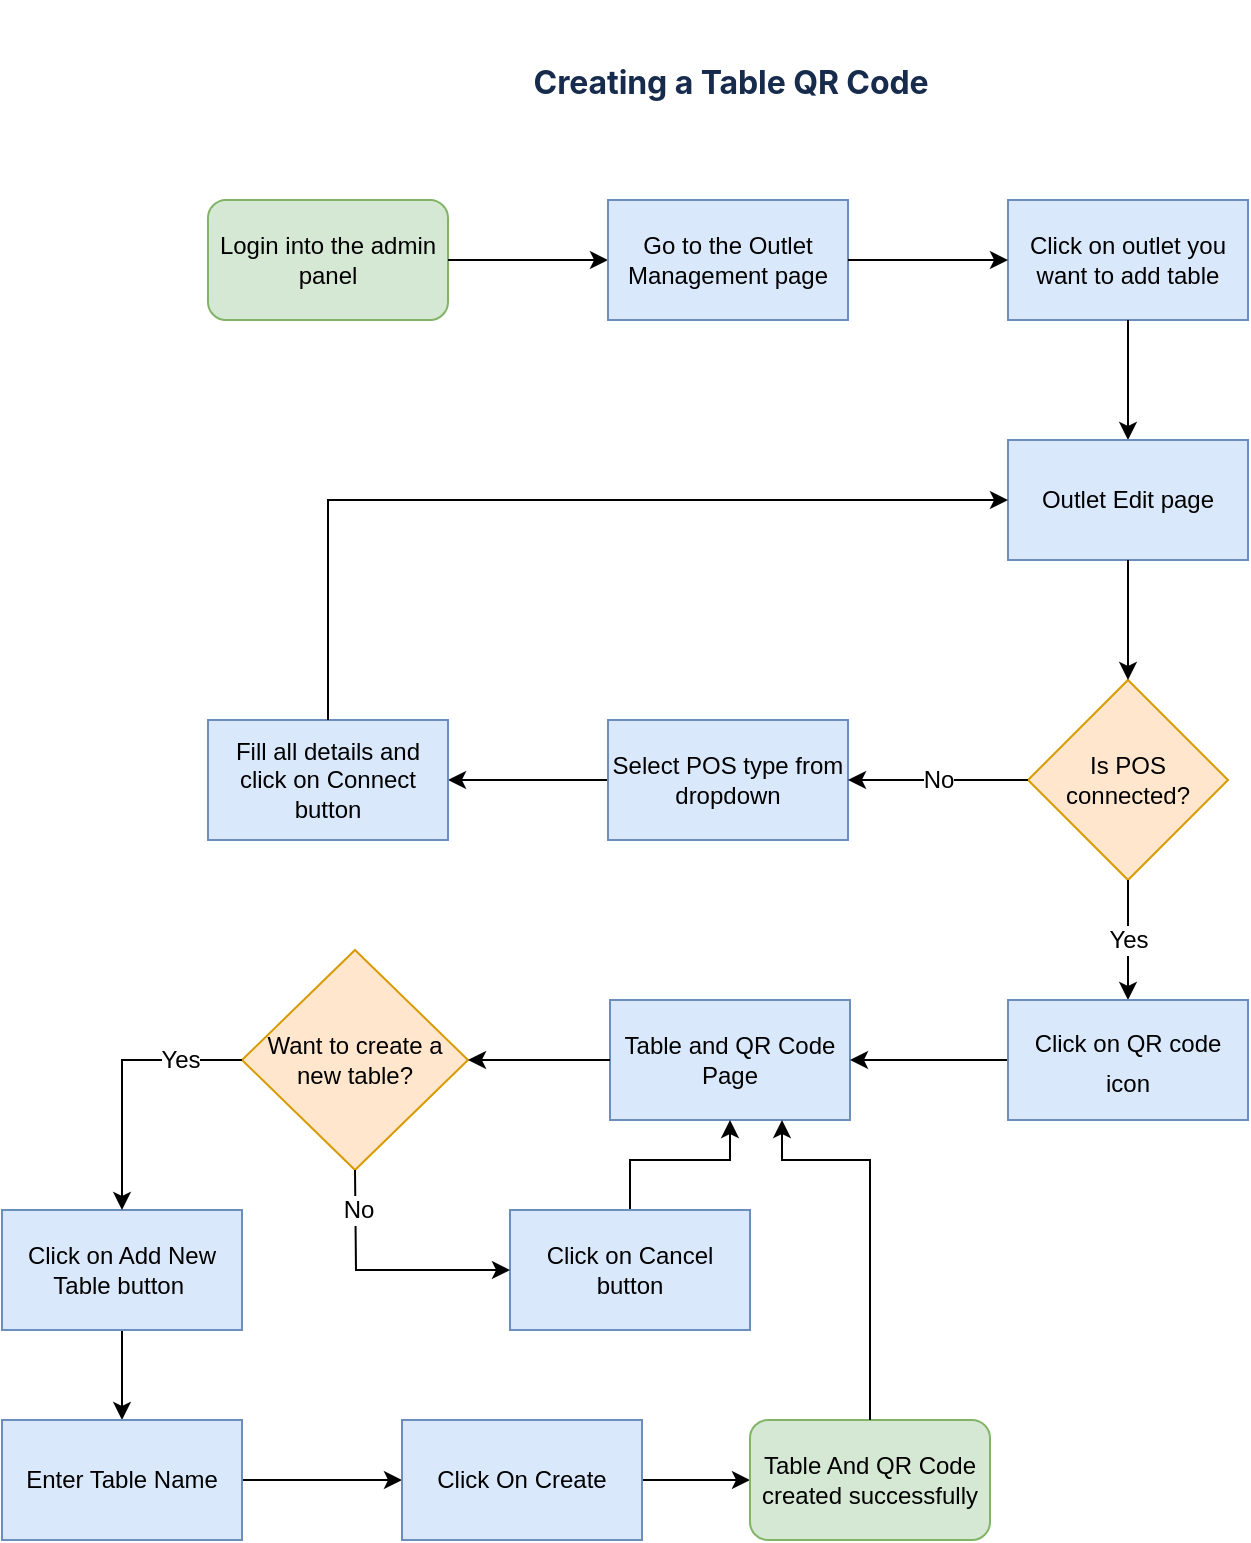 <mxfile version="20.8.3" type="github" pages="2">
  <diagram id="rOIHmVFInO7fY2tX-GWs" name="Page-1">
    <mxGraphModel dx="1194" dy="1861" grid="1" gridSize="10" guides="1" tooltips="1" connect="1" arrows="1" fold="1" page="1" pageScale="1" pageWidth="827" pageHeight="1169" math="0" shadow="0">
      <root>
        <mxCell id="0" />
        <mxCell id="1" parent="0" />
        <mxCell id="w_gV-JhpHCXiJDaaRXHK-1" style="edgeStyle=orthogonalEdgeStyle;rounded=0;orthogonalLoop=1;jettySize=auto;html=1;exitX=0.5;exitY=1;exitDx=0;exitDy=0;" parent="1" edge="1">
          <mxGeometry relative="1" as="geometry">
            <mxPoint x="458" y="150" as="sourcePoint" />
            <mxPoint x="458" y="150" as="targetPoint" />
          </mxGeometry>
        </mxCell>
        <mxCell id="w_gV-JhpHCXiJDaaRXHK-2" value="&lt;font style=&quot;font-size: 12px;&quot;&gt;Login into the admin panel&lt;/font&gt;" style="rounded=1;whiteSpace=wrap;html=1;fontSize=10;fillColor=#d5e8d4;strokeColor=#82b366;" parent="1" vertex="1">
          <mxGeometry x="153" y="80" width="120" height="60" as="geometry" />
        </mxCell>
        <mxCell id="w_gV-JhpHCXiJDaaRXHK-3" value="" style="endArrow=classic;html=1;rounded=0;fontSize=10;exitX=1;exitY=0.5;exitDx=0;exitDy=0;" parent="1" source="w_gV-JhpHCXiJDaaRXHK-2" edge="1">
          <mxGeometry width="50" height="50" relative="1" as="geometry">
            <mxPoint x="463" y="110" as="sourcePoint" />
            <mxPoint x="353" y="110" as="targetPoint" />
          </mxGeometry>
        </mxCell>
        <mxCell id="w_gV-JhpHCXiJDaaRXHK-4" value="&lt;font style=&quot;font-size: 12px;&quot;&gt;Go to the Outlet Management page&lt;/font&gt;" style="rounded=0;whiteSpace=wrap;html=1;fontSize=10;fillColor=#dae8fc;strokeColor=#6c8ebf;" parent="1" vertex="1">
          <mxGeometry x="353" y="80" width="120" height="60" as="geometry" />
        </mxCell>
        <mxCell id="w_gV-JhpHCXiJDaaRXHK-5" value="&lt;font style=&quot;font-size: 12px;&quot;&gt;Click on outlet you want to add table&lt;/font&gt;" style="rounded=0;whiteSpace=wrap;html=1;fontSize=10;fillColor=#dae8fc;strokeColor=#6c8ebf;" parent="1" vertex="1">
          <mxGeometry x="553" y="80" width="120" height="60" as="geometry" />
        </mxCell>
        <mxCell id="w_gV-JhpHCXiJDaaRXHK-6" value="Is POS connected?" style="rhombus;whiteSpace=wrap;html=1;fontSize=12;fillColor=#ffe6cc;strokeColor=#d79b00;" parent="1" vertex="1">
          <mxGeometry x="563" y="320" width="100" height="100" as="geometry" />
        </mxCell>
        <mxCell id="w_gV-JhpHCXiJDaaRXHK-7" value="" style="endArrow=classic;html=1;rounded=0;fontSize=12;entryX=0;entryY=0.5;entryDx=0;entryDy=0;exitX=1;exitY=0.5;exitDx=0;exitDy=0;" parent="1" source="w_gV-JhpHCXiJDaaRXHK-4" target="w_gV-JhpHCXiJDaaRXHK-5" edge="1">
          <mxGeometry width="50" height="50" relative="1" as="geometry">
            <mxPoint x="463" y="170" as="sourcePoint" />
            <mxPoint x="513" y="120" as="targetPoint" />
          </mxGeometry>
        </mxCell>
        <mxCell id="w_gV-JhpHCXiJDaaRXHK-8" value="" style="endArrow=classic;html=1;rounded=0;fontSize=12;entryX=0.5;entryY=0;entryDx=0;entryDy=0;exitX=0.5;exitY=1;exitDx=0;exitDy=0;" parent="1" source="w_gV-JhpHCXiJDaaRXHK-5" target="w_gV-JhpHCXiJDaaRXHK-12" edge="1">
          <mxGeometry width="50" height="50" relative="1" as="geometry">
            <mxPoint x="463" y="160" as="sourcePoint" />
            <mxPoint x="513" y="110" as="targetPoint" />
          </mxGeometry>
        </mxCell>
        <mxCell id="w_gV-JhpHCXiJDaaRXHK-9" value="" style="edgeStyle=orthogonalEdgeStyle;rounded=0;orthogonalLoop=1;jettySize=auto;html=1;fontSize=10;" parent="1" source="w_gV-JhpHCXiJDaaRXHK-10" target="w_gV-JhpHCXiJDaaRXHK-11" edge="1">
          <mxGeometry relative="1" as="geometry" />
        </mxCell>
        <mxCell id="w_gV-JhpHCXiJDaaRXHK-10" value="Select POS type from dropdown" style="whiteSpace=wrap;html=1;fillColor=#dae8fc;strokeColor=#6c8ebf;" parent="1" vertex="1">
          <mxGeometry x="353" y="340" width="120" height="60" as="geometry" />
        </mxCell>
        <mxCell id="w_gV-JhpHCXiJDaaRXHK-11" value="Fill all details and click on Connect button" style="whiteSpace=wrap;html=1;fillColor=#dae8fc;strokeColor=#6c8ebf;" parent="1" vertex="1">
          <mxGeometry x="153" y="340" width="120" height="60" as="geometry" />
        </mxCell>
        <mxCell id="w_gV-JhpHCXiJDaaRXHK-12" value="Outlet Edit page" style="rounded=0;whiteSpace=wrap;html=1;fontSize=12;fillColor=#dae8fc;strokeColor=#6c8ebf;" parent="1" vertex="1">
          <mxGeometry x="553" y="200" width="120" height="60" as="geometry" />
        </mxCell>
        <mxCell id="w_gV-JhpHCXiJDaaRXHK-13" value="" style="endArrow=classic;html=1;rounded=0;fontSize=12;exitX=0.5;exitY=1;exitDx=0;exitDy=0;entryX=0.5;entryY=0;entryDx=0;entryDy=0;" parent="1" source="w_gV-JhpHCXiJDaaRXHK-12" target="w_gV-JhpHCXiJDaaRXHK-6" edge="1">
          <mxGeometry width="50" height="50" relative="1" as="geometry">
            <mxPoint x="390" y="360" as="sourcePoint" />
            <mxPoint x="440" y="310" as="targetPoint" />
          </mxGeometry>
        </mxCell>
        <mxCell id="w_gV-JhpHCXiJDaaRXHK-14" value="No" style="endArrow=classic;html=1;rounded=0;fontSize=12;exitX=0;exitY=0.5;exitDx=0;exitDy=0;entryX=1;entryY=0.5;entryDx=0;entryDy=0;" parent="1" source="w_gV-JhpHCXiJDaaRXHK-6" target="w_gV-JhpHCXiJDaaRXHK-10" edge="1">
          <mxGeometry width="50" height="50" relative="1" as="geometry">
            <mxPoint x="390" y="360" as="sourcePoint" />
            <mxPoint x="440" y="310" as="targetPoint" />
          </mxGeometry>
        </mxCell>
        <mxCell id="w_gV-JhpHCXiJDaaRXHK-15" value="Yes" style="endArrow=classic;html=1;rounded=0;fontSize=12;exitX=0.5;exitY=1;exitDx=0;exitDy=0;entryX=0.5;entryY=0;entryDx=0;entryDy=0;" parent="1" source="w_gV-JhpHCXiJDaaRXHK-6" target="w_gV-JhpHCXiJDaaRXHK-30" edge="1">
          <mxGeometry width="50" height="50" relative="1" as="geometry">
            <mxPoint x="390" y="360" as="sourcePoint" />
            <mxPoint x="613" y="490" as="targetPoint" />
          </mxGeometry>
        </mxCell>
        <mxCell id="w_gV-JhpHCXiJDaaRXHK-21" value="Table and QR Code Page" style="whiteSpace=wrap;html=1;fillColor=#dae8fc;strokeColor=#6c8ebf;" parent="1" vertex="1">
          <mxGeometry x="354" y="480" width="120" height="60" as="geometry" />
        </mxCell>
        <mxCell id="w_gV-JhpHCXiJDaaRXHK-26" value="" style="endArrow=classic;html=1;rounded=0;fontSize=12;exitX=0.5;exitY=0;exitDx=0;exitDy=0;entryX=0;entryY=0.5;entryDx=0;entryDy=0;" parent="1" source="w_gV-JhpHCXiJDaaRXHK-11" target="w_gV-JhpHCXiJDaaRXHK-12" edge="1">
          <mxGeometry width="50" height="50" relative="1" as="geometry">
            <mxPoint x="350" y="240" as="sourcePoint" />
            <mxPoint x="400" y="190" as="targetPoint" />
            <Array as="points">
              <mxPoint x="213" y="230" />
            </Array>
          </mxGeometry>
        </mxCell>
        <mxCell id="w_gV-JhpHCXiJDaaRXHK-27" value="&lt;h4 style=&quot;margin: 1.357em 0px 0px; padding: 0px; font-size: 16px; line-height: 1.428; color: rgb(23, 43, 77); letter-spacing: -0.003em; scroll-margin-top: 56px; font-family: -apple-system, &amp;quot;system-ui&amp;quot;, &amp;quot;Segoe UI&amp;quot;, Roboto, Oxygen, Ubuntu, &amp;quot;Fira Sans&amp;quot;, &amp;quot;Droid Sans&amp;quot;, &amp;quot;Helvetica Neue&amp;quot;, sans-serif; text-align: start; background-color: rgb(255, 255, 255);&quot; data-renderer-start-pos=&quot;4204&quot; id=&quot;Creating-a-Table-QR-Code&quot;&gt;Creating a Table QR Code&lt;/h4&gt;" style="text;html=1;align=center;verticalAlign=middle;resizable=0;points=[];autosize=1;strokeColor=none;fillColor=none;" parent="1" vertex="1">
          <mxGeometry x="304" y="-20" width="220" height="60" as="geometry" />
        </mxCell>
        <mxCell id="w_gV-JhpHCXiJDaaRXHK-32" value="" style="edgeStyle=orthogonalEdgeStyle;rounded=0;orthogonalLoop=1;jettySize=auto;html=1;fontSize=12;" parent="1" source="w_gV-JhpHCXiJDaaRXHK-30" target="w_gV-JhpHCXiJDaaRXHK-21" edge="1">
          <mxGeometry relative="1" as="geometry" />
        </mxCell>
        <mxCell id="w_gV-JhpHCXiJDaaRXHK-30" value="&lt;div style=&quot;&quot;&gt;&lt;font style=&quot;font-size: 12px;&quot;&gt;Click on QR code icon&lt;/font&gt;&lt;/div&gt;" style="rounded=0;whiteSpace=wrap;html=1;fontSize=16;fillColor=#dae8fc;strokeColor=#6c8ebf;align=center;" parent="1" vertex="1">
          <mxGeometry x="553" y="480" width="120" height="60" as="geometry" />
        </mxCell>
        <mxCell id="w_gV-JhpHCXiJDaaRXHK-35" value="Want to create a new table?" style="rhombus;whiteSpace=wrap;html=1;fillColor=#ffe6cc;strokeColor=#d79b00;" parent="1" vertex="1">
          <mxGeometry x="170" y="455" width="113" height="110" as="geometry" />
        </mxCell>
        <mxCell id="w_gV-JhpHCXiJDaaRXHK-43" style="edgeStyle=orthogonalEdgeStyle;rounded=0;orthogonalLoop=1;jettySize=auto;html=1;entryX=0.5;entryY=1;entryDx=0;entryDy=0;fontSize=12;" parent="1" source="w_gV-JhpHCXiJDaaRXHK-39" target="w_gV-JhpHCXiJDaaRXHK-21" edge="1">
          <mxGeometry relative="1" as="geometry">
            <Array as="points">
              <mxPoint x="364" y="560" />
              <mxPoint x="414" y="560" />
            </Array>
          </mxGeometry>
        </mxCell>
        <mxCell id="w_gV-JhpHCXiJDaaRXHK-39" value="Click on Cancel button" style="rounded=0;whiteSpace=wrap;html=1;fontSize=12;fillColor=#dae8fc;strokeColor=#6c8ebf;" parent="1" vertex="1">
          <mxGeometry x="304" y="585" width="120" height="60" as="geometry" />
        </mxCell>
        <mxCell id="w_gV-JhpHCXiJDaaRXHK-40" value="" style="endArrow=classic;html=1;rounded=0;fontSize=12;exitX=0.5;exitY=1;exitDx=0;exitDy=0;entryX=0;entryY=0.5;entryDx=0;entryDy=0;" parent="1" source="w_gV-JhpHCXiJDaaRXHK-35" target="w_gV-JhpHCXiJDaaRXHK-39" edge="1">
          <mxGeometry width="50" height="50" relative="1" as="geometry">
            <mxPoint x="360" y="730" as="sourcePoint" />
            <mxPoint x="410" y="680" as="targetPoint" />
            <Array as="points">
              <mxPoint x="227" y="615" />
            </Array>
          </mxGeometry>
        </mxCell>
        <mxCell id="w_gV-JhpHCXiJDaaRXHK-41" value="No" style="edgeLabel;html=1;align=center;verticalAlign=middle;resizable=0;points=[];fontSize=12;" parent="w_gV-JhpHCXiJDaaRXHK-40" vertex="1" connectable="0">
          <mxGeometry x="-0.692" y="1" relative="1" as="geometry">
            <mxPoint as="offset" />
          </mxGeometry>
        </mxCell>
        <mxCell id="w_gV-JhpHCXiJDaaRXHK-45" value="" style="endArrow=classic;html=1;rounded=0;fontSize=12;entryX=1;entryY=0.5;entryDx=0;entryDy=0;exitX=0;exitY=0.5;exitDx=0;exitDy=0;" parent="1" source="w_gV-JhpHCXiJDaaRXHK-21" target="w_gV-JhpHCXiJDaaRXHK-35" edge="1">
          <mxGeometry width="50" height="50" relative="1" as="geometry">
            <mxPoint x="340" y="720" as="sourcePoint" />
            <mxPoint x="390" y="670" as="targetPoint" />
          </mxGeometry>
        </mxCell>
        <mxCell id="w_gV-JhpHCXiJDaaRXHK-51" value="" style="edgeStyle=orthogonalEdgeStyle;rounded=0;orthogonalLoop=1;jettySize=auto;html=1;fontSize=12;" parent="1" source="w_gV-JhpHCXiJDaaRXHK-46" target="w_gV-JhpHCXiJDaaRXHK-50" edge="1">
          <mxGeometry relative="1" as="geometry" />
        </mxCell>
        <mxCell id="w_gV-JhpHCXiJDaaRXHK-46" value="Click on Add New Table button&amp;nbsp;" style="rounded=0;whiteSpace=wrap;html=1;fontSize=12;fillColor=#dae8fc;strokeColor=#6c8ebf;" parent="1" vertex="1">
          <mxGeometry x="50" y="585" width="120" height="60" as="geometry" />
        </mxCell>
        <mxCell id="w_gV-JhpHCXiJDaaRXHK-47" value="" style="endArrow=classic;html=1;rounded=0;fontSize=12;entryX=0.5;entryY=0;entryDx=0;entryDy=0;exitX=0;exitY=0.5;exitDx=0;exitDy=0;" parent="1" source="w_gV-JhpHCXiJDaaRXHK-35" target="w_gV-JhpHCXiJDaaRXHK-46" edge="1">
          <mxGeometry width="50" height="50" relative="1" as="geometry">
            <mxPoint x="250" y="570" as="sourcePoint" />
            <mxPoint x="300" y="520" as="targetPoint" />
            <Array as="points">
              <mxPoint x="110" y="510" />
            </Array>
          </mxGeometry>
        </mxCell>
        <mxCell id="w_gV-JhpHCXiJDaaRXHK-48" value="Yes" style="edgeLabel;html=1;align=center;verticalAlign=middle;resizable=0;points=[];fontSize=12;" parent="w_gV-JhpHCXiJDaaRXHK-47" vertex="1" connectable="0">
          <mxGeometry x="-0.543" relative="1" as="geometry">
            <mxPoint as="offset" />
          </mxGeometry>
        </mxCell>
        <mxCell id="w_gV-JhpHCXiJDaaRXHK-53" value="" style="edgeStyle=orthogonalEdgeStyle;rounded=0;orthogonalLoop=1;jettySize=auto;html=1;fontSize=12;" parent="1" source="w_gV-JhpHCXiJDaaRXHK-50" target="w_gV-JhpHCXiJDaaRXHK-52" edge="1">
          <mxGeometry relative="1" as="geometry" />
        </mxCell>
        <mxCell id="w_gV-JhpHCXiJDaaRXHK-50" value="Enter Table Name" style="whiteSpace=wrap;html=1;fillColor=#dae8fc;strokeColor=#6c8ebf;rounded=0;" parent="1" vertex="1">
          <mxGeometry x="50" y="690" width="120" height="60" as="geometry" />
        </mxCell>
        <mxCell id="w_gV-JhpHCXiJDaaRXHK-55" value="" style="edgeStyle=orthogonalEdgeStyle;rounded=0;orthogonalLoop=1;jettySize=auto;html=1;fontSize=12;" parent="1" source="w_gV-JhpHCXiJDaaRXHK-52" target="w_gV-JhpHCXiJDaaRXHK-54" edge="1">
          <mxGeometry relative="1" as="geometry" />
        </mxCell>
        <mxCell id="w_gV-JhpHCXiJDaaRXHK-52" value="Click On Create" style="whiteSpace=wrap;html=1;fillColor=#dae8fc;strokeColor=#6c8ebf;rounded=0;" parent="1" vertex="1">
          <mxGeometry x="250" y="690" width="120" height="60" as="geometry" />
        </mxCell>
        <mxCell id="w_gV-JhpHCXiJDaaRXHK-54" value="Table And QR Code created successfully" style="whiteSpace=wrap;html=1;fillColor=#d5e8d4;strokeColor=#82b366;rounded=1;shadow=0;glass=0;" parent="1" vertex="1">
          <mxGeometry x="424" y="690" width="120" height="60" as="geometry" />
        </mxCell>
        <mxCell id="w_gV-JhpHCXiJDaaRXHK-56" value="" style="endArrow=classic;html=1;rounded=0;fontSize=12;exitX=0.5;exitY=0;exitDx=0;exitDy=0;" parent="1" source="w_gV-JhpHCXiJDaaRXHK-54" edge="1">
          <mxGeometry width="50" height="50" relative="1" as="geometry">
            <mxPoint x="250" y="580" as="sourcePoint" />
            <mxPoint x="440" y="540" as="targetPoint" />
            <Array as="points">
              <mxPoint x="484" y="560" />
              <mxPoint x="440" y="560" />
            </Array>
          </mxGeometry>
        </mxCell>
      </root>
    </mxGraphModel>
  </diagram>
  <diagram id="Ww3r-FwL1dVULFGI7L9K" name="Page-2">
    <mxGraphModel dx="1194" dy="1861" grid="1" gridSize="10" guides="1" tooltips="1" connect="1" arrows="1" fold="1" page="1" pageScale="1" pageWidth="827" pageHeight="1169" math="0" shadow="0">
      <root>
        <mxCell id="0" />
        <mxCell id="1" parent="0" />
        <mxCell id="LDVuCswuJ0llu2qNrN7m-37" style="edgeStyle=orthogonalEdgeStyle;rounded=0;orthogonalLoop=1;jettySize=auto;html=1;exitX=0.5;exitY=1;exitDx=0;exitDy=0;" edge="1" parent="1">
          <mxGeometry relative="1" as="geometry">
            <mxPoint x="459" y="-1010" as="sourcePoint" />
            <mxPoint x="459" y="-1010" as="targetPoint" />
          </mxGeometry>
        </mxCell>
        <mxCell id="LDVuCswuJ0llu2qNrN7m-38" value="&lt;font style=&quot;font-size: 12px;&quot;&gt;Login into the admin panel&lt;/font&gt;" style="rounded=1;whiteSpace=wrap;html=1;fontSize=10;fillColor=#d5e8d4;strokeColor=#82b366;" vertex="1" parent="1">
          <mxGeometry x="154" y="-1080" width="120" height="60" as="geometry" />
        </mxCell>
        <mxCell id="LDVuCswuJ0llu2qNrN7m-39" value="" style="endArrow=classic;html=1;rounded=0;fontSize=10;exitX=1;exitY=0.5;exitDx=0;exitDy=0;" edge="1" parent="1" source="LDVuCswuJ0llu2qNrN7m-38">
          <mxGeometry width="50" height="50" relative="1" as="geometry">
            <mxPoint x="464" y="-1050" as="sourcePoint" />
            <mxPoint x="354" y="-1050" as="targetPoint" />
          </mxGeometry>
        </mxCell>
        <mxCell id="LDVuCswuJ0llu2qNrN7m-40" value="&lt;font style=&quot;font-size: 12px;&quot;&gt;Go to the Outlet Management page&lt;/font&gt;" style="rounded=0;whiteSpace=wrap;html=1;fontSize=10;fillColor=#dae8fc;strokeColor=#6c8ebf;" vertex="1" parent="1">
          <mxGeometry x="354" y="-1080" width="120" height="60" as="geometry" />
        </mxCell>
        <mxCell id="LDVuCswuJ0llu2qNrN7m-41" value="&lt;font style=&quot;font-size: 12px;&quot;&gt;Click on outlet you want to add table&lt;/font&gt;" style="rounded=0;whiteSpace=wrap;html=1;fontSize=10;fillColor=#dae8fc;strokeColor=#6c8ebf;" vertex="1" parent="1">
          <mxGeometry x="554" y="-1080" width="120" height="60" as="geometry" />
        </mxCell>
        <mxCell id="LDVuCswuJ0llu2qNrN7m-43" value="" style="endArrow=classic;html=1;rounded=0;fontSize=12;entryX=0;entryY=0.5;entryDx=0;entryDy=0;exitX=1;exitY=0.5;exitDx=0;exitDy=0;" edge="1" parent="1" source="LDVuCswuJ0llu2qNrN7m-40" target="LDVuCswuJ0llu2qNrN7m-41">
          <mxGeometry width="50" height="50" relative="1" as="geometry">
            <mxPoint x="464" y="-990" as="sourcePoint" />
            <mxPoint x="514" y="-1040" as="targetPoint" />
          </mxGeometry>
        </mxCell>
        <mxCell id="LDVuCswuJ0llu2qNrN7m-44" value="" style="endArrow=classic;html=1;rounded=0;fontSize=12;entryX=0.5;entryY=0;entryDx=0;entryDy=0;exitX=0.5;exitY=1;exitDx=0;exitDy=0;" edge="1" parent="1" source="LDVuCswuJ0llu2qNrN7m-41" target="LDVuCswuJ0llu2qNrN7m-48">
          <mxGeometry width="50" height="50" relative="1" as="geometry">
            <mxPoint x="464" y="-1000" as="sourcePoint" />
            <mxPoint x="514" y="-1050" as="targetPoint" />
          </mxGeometry>
        </mxCell>
        <mxCell id="LDVuCswuJ0llu2qNrN7m-48" value="Outlet Edit page" style="rounded=0;whiteSpace=wrap;html=1;fontSize=12;fillColor=#dae8fc;strokeColor=#6c8ebf;" vertex="1" parent="1">
          <mxGeometry x="554" y="-971" width="120" height="60" as="geometry" />
        </mxCell>
        <mxCell id="LDVuCswuJ0llu2qNrN7m-52" value="Table and QR Code Page" style="whiteSpace=wrap;html=1;fillColor=#dae8fc;strokeColor=#6c8ebf;" vertex="1" parent="1">
          <mxGeometry x="154" y="-971" width="120" height="60" as="geometry" />
        </mxCell>
        <mxCell id="LDVuCswuJ0llu2qNrN7m-54" value="&lt;h4 style=&quot;margin: 1.357em 0px 0px; padding: 0px; font-size: 16px; line-height: 1.428; color: rgb(23, 43, 77); letter-spacing: -0.003em; scroll-margin-top: 56px; font-family: -apple-system, &amp;quot;system-ui&amp;quot;, &amp;quot;Segoe UI&amp;quot;, Roboto, Oxygen, Ubuntu, &amp;quot;Fira Sans&amp;quot;, &amp;quot;Droid Sans&amp;quot;, &amp;quot;Helvetica Neue&amp;quot;, sans-serif; text-align: start; background-color: rgb(255, 255, 255);&quot; data-renderer-start-pos=&quot;4204&quot; id=&quot;Creating-a-Table-QR-Code&quot;&gt;Editing/ Accessing Table QR Code&lt;/h4&gt;" style="text;html=1;align=center;verticalAlign=middle;resizable=0;points=[];autosize=1;strokeColor=none;fillColor=none;" vertex="1" parent="1">
          <mxGeometry x="194" y="-1169" width="280" height="60" as="geometry" />
        </mxCell>
        <mxCell id="LDVuCswuJ0llu2qNrN7m-55" value="" style="edgeStyle=orthogonalEdgeStyle;rounded=0;orthogonalLoop=1;jettySize=auto;html=1;fontSize=12;" edge="1" parent="1" source="LDVuCswuJ0llu2qNrN7m-56" target="LDVuCswuJ0llu2qNrN7m-52">
          <mxGeometry relative="1" as="geometry" />
        </mxCell>
        <mxCell id="LDVuCswuJ0llu2qNrN7m-56" value="&lt;div style=&quot;&quot;&gt;&lt;font style=&quot;font-size: 12px;&quot;&gt;Click on QR code icon&lt;/font&gt;&lt;/div&gt;" style="rounded=0;whiteSpace=wrap;html=1;fontSize=16;fillColor=#dae8fc;strokeColor=#6c8ebf;align=center;" vertex="1" parent="1">
          <mxGeometry x="354" y="-971" width="120" height="60" as="geometry" />
        </mxCell>
        <mxCell id="LDVuCswuJ0llu2qNrN7m-57" value="Want to Deactivate QR code(s)?" style="rhombus;whiteSpace=wrap;html=1;fillColor=#fff2cc;strokeColor=#d6b656;" vertex="1" parent="1">
          <mxGeometry x="260" y="-680" width="92.5" height="90" as="geometry" />
        </mxCell>
        <mxCell id="LDVuCswuJ0llu2qNrN7m-64" value="Click on the Download Selected button" style="rounded=0;whiteSpace=wrap;html=1;fontSize=12;fillColor=#f8cecc;strokeColor=#b85450;" vertex="1" parent="1">
          <mxGeometry x="78" y="-410" width="120" height="60" as="geometry" />
        </mxCell>
        <mxCell id="LDVuCswuJ0llu2qNrN7m-73" value="" style="endArrow=classic;html=1;rounded=0;fontSize=12;entryX=1;entryY=0.5;entryDx=0;entryDy=0;" edge="1" parent="1" target="LDVuCswuJ0llu2qNrN7m-56">
          <mxGeometry width="50" height="50" relative="1" as="geometry">
            <mxPoint x="551" y="-941" as="sourcePoint" />
            <mxPoint x="371" y="-781" as="targetPoint" />
          </mxGeometry>
        </mxCell>
        <mxCell id="HgLk81ECbDgs17MCNZGy-1" value="Want to Download Qr code (s)?" style="rhombus;whiteSpace=wrap;html=1;fillColor=#f8cecc;strokeColor=#b85450;" vertex="1" parent="1">
          <mxGeometry x="90" y="-680" width="96" height="90" as="geometry" />
        </mxCell>
        <mxCell id="HgLk81ECbDgs17MCNZGy-3" value="Select Table" style="whiteSpace=wrap;html=1;fillColor=#dae8fc;strokeColor=#6c8ebf;" vertex="1" parent="1">
          <mxGeometry x="354" y="-835" width="120" height="60" as="geometry" />
        </mxCell>
        <mxCell id="HgLk81ECbDgs17MCNZGy-6" value="Click on the Deactivate Selected button" style="whiteSpace=wrap;html=1;fillColor=#fff2cc;strokeColor=#d6b656;" vertex="1" parent="1">
          <mxGeometry x="260" y="-410" width="120" height="60" as="geometry" />
        </mxCell>
        <mxCell id="HgLk81ECbDgs17MCNZGy-8" value="Success" style="rounded=1;whiteSpace=wrap;html=1;fillColor=#d5e8d4;strokeColor=#82b366;" vertex="1" parent="1">
          <mxGeometry x="260" y="-300" width="120" height="60" as="geometry" />
        </mxCell>
        <mxCell id="HgLk81ECbDgs17MCNZGy-18" value="Select format (png or svg)" style="whiteSpace=wrap;html=1;fillColor=#f8cecc;strokeColor=#b85450;rounded=0;" vertex="1" parent="1">
          <mxGeometry x="78" y="-300" width="120" height="60" as="geometry" />
        </mxCell>
        <mxCell id="HgLk81ECbDgs17MCNZGy-25" value="Want to Preview QR code?" style="rhombus;whiteSpace=wrap;html=1;fillColor=#ffe6cc;strokeColor=#d79b00;" vertex="1" parent="1">
          <mxGeometry x="149" y="-860" width="130" height="110" as="geometry" />
        </mxCell>
        <mxCell id="HgLk81ECbDgs17MCNZGy-28" value="" style="endArrow=classic;html=1;rounded=0;fontSize=12;exitX=0.5;exitY=1;exitDx=0;exitDy=0;" edge="1" parent="1" source="LDVuCswuJ0llu2qNrN7m-52" target="HgLk81ECbDgs17MCNZGy-25">
          <mxGeometry width="50" height="50" relative="1" as="geometry">
            <mxPoint x="380" y="-690" as="sourcePoint" />
            <mxPoint x="430" y="-740" as="targetPoint" />
          </mxGeometry>
        </mxCell>
        <mxCell id="HgLk81ECbDgs17MCNZGy-29" value="" style="endArrow=classic;html=1;rounded=0;fontSize=12;exitX=1;exitY=0.5;exitDx=0;exitDy=0;entryX=0;entryY=0.5;entryDx=0;entryDy=0;" edge="1" parent="1" source="HgLk81ECbDgs17MCNZGy-25" target="HgLk81ECbDgs17MCNZGy-3">
          <mxGeometry width="50" height="50" relative="1" as="geometry">
            <mxPoint x="380" y="-690" as="sourcePoint" />
            <mxPoint x="430" y="-740" as="targetPoint" />
          </mxGeometry>
        </mxCell>
        <mxCell id="HgLk81ECbDgs17MCNZGy-30" value="Yes" style="edgeLabel;html=1;align=center;verticalAlign=middle;resizable=0;points=[];fontSize=12;" vertex="1" connectable="0" parent="HgLk81ECbDgs17MCNZGy-29">
          <mxGeometry x="-0.093" y="2" relative="1" as="geometry">
            <mxPoint as="offset" />
          </mxGeometry>
        </mxCell>
        <mxCell id="HgLk81ECbDgs17MCNZGy-40" value="" style="endArrow=classic;html=1;rounded=0;fontSize=12;entryX=0.5;entryY=0;entryDx=0;entryDy=0;exitX=0.5;exitY=1;exitDx=0;exitDy=0;" edge="1" parent="1" source="HgLk81ECbDgs17MCNZGy-25" target="HgLk81ECbDgs17MCNZGy-1">
          <mxGeometry width="50" height="50" relative="1" as="geometry">
            <mxPoint x="220" y="-700" as="sourcePoint" />
            <mxPoint x="430" y="-620" as="targetPoint" />
            <Array as="points">
              <mxPoint x="214" y="-700" />
              <mxPoint x="138" y="-700" />
            </Array>
          </mxGeometry>
        </mxCell>
        <mxCell id="HgLk81ECbDgs17MCNZGy-42" value="" style="endArrow=classic;html=1;rounded=0;fontSize=12;exitX=0.5;exitY=1;exitDx=0;exitDy=0;entryX=0.5;entryY=0;entryDx=0;entryDy=0;" edge="1" parent="1" source="HgLk81ECbDgs17MCNZGy-25" target="LDVuCswuJ0llu2qNrN7m-57">
          <mxGeometry width="50" height="50" relative="1" as="geometry">
            <mxPoint x="380" y="-570" as="sourcePoint" />
            <mxPoint x="430" y="-620" as="targetPoint" />
            <Array as="points">
              <mxPoint x="214" y="-700" />
              <mxPoint x="306" y="-700" />
            </Array>
          </mxGeometry>
        </mxCell>
        <mxCell id="HgLk81ECbDgs17MCNZGy-46" value="Want to delete Table(s)?" style="rhombus;whiteSpace=wrap;html=1;rounded=0;shadow=0;glass=0;sketch=0;fontSize=12;fillColor=#e1d5e7;strokeColor=#9673a6;" vertex="1" parent="1">
          <mxGeometry x="414" y="-680" width="106" height="90" as="geometry" />
        </mxCell>
        <mxCell id="HgLk81ECbDgs17MCNZGy-47" value="" style="endArrow=classic;html=1;rounded=0;fontSize=12;exitX=0.5;exitY=1;exitDx=0;exitDy=0;entryX=0.5;entryY=0;entryDx=0;entryDy=0;" edge="1" parent="1" source="HgLk81ECbDgs17MCNZGy-25" target="HgLk81ECbDgs17MCNZGy-46">
          <mxGeometry width="50" height="50" relative="1" as="geometry">
            <mxPoint x="360" y="-520" as="sourcePoint" />
            <mxPoint x="410" y="-570" as="targetPoint" />
            <Array as="points">
              <mxPoint x="214" y="-700" />
              <mxPoint x="467" y="-700" />
            </Array>
          </mxGeometry>
        </mxCell>
        <mxCell id="HgLk81ECbDgs17MCNZGy-48" value="No" style="edgeLabel;html=1;align=center;verticalAlign=middle;resizable=0;points=[];fontSize=12;" vertex="1" connectable="0" parent="HgLk81ECbDgs17MCNZGy-47">
          <mxGeometry x="-0.851" relative="1" as="geometry">
            <mxPoint as="offset" />
          </mxGeometry>
        </mxCell>
        <mxCell id="HgLk81ECbDgs17MCNZGy-51" value="" style="endArrow=classic;html=1;rounded=0;fontSize=12;entryX=1;entryY=0.5;entryDx=0;entryDy=0;exitX=0;exitY=0.5;exitDx=0;exitDy=0;" edge="1" parent="1" source="HgLk81ECbDgs17MCNZGy-46" target="LDVuCswuJ0llu2qNrN7m-57">
          <mxGeometry width="50" height="50" relative="1" as="geometry">
            <mxPoint x="250" y="-620" as="sourcePoint" />
            <mxPoint x="300" y="-670" as="targetPoint" />
          </mxGeometry>
        </mxCell>
        <mxCell id="HgLk81ECbDgs17MCNZGy-52" value="No" style="edgeLabel;html=1;align=center;verticalAlign=middle;resizable=0;points=[];fontSize=12;" vertex="1" connectable="0" parent="HgLk81ECbDgs17MCNZGy-51">
          <mxGeometry x="-0.074" y="1" relative="1" as="geometry">
            <mxPoint as="offset" />
          </mxGeometry>
        </mxCell>
        <mxCell id="HgLk81ECbDgs17MCNZGy-53" value="" style="endArrow=classic;html=1;rounded=0;fontSize=12;exitX=0;exitY=0.5;exitDx=0;exitDy=0;entryX=1;entryY=0.5;entryDx=0;entryDy=0;" edge="1" parent="1" source="LDVuCswuJ0llu2qNrN7m-57" target="HgLk81ECbDgs17MCNZGy-1">
          <mxGeometry width="50" height="50" relative="1" as="geometry">
            <mxPoint x="250" y="-620" as="sourcePoint" />
            <mxPoint x="300" y="-670" as="targetPoint" />
          </mxGeometry>
        </mxCell>
        <mxCell id="HgLk81ECbDgs17MCNZGy-54" value="No" style="edgeLabel;html=1;align=center;verticalAlign=middle;resizable=0;points=[];fontSize=12;" vertex="1" connectable="0" parent="HgLk81ECbDgs17MCNZGy-53">
          <mxGeometry x="-0.111" y="1" relative="1" as="geometry">
            <mxPoint as="offset" />
          </mxGeometry>
        </mxCell>
        <mxCell id="HgLk81ECbDgs17MCNZGy-55" value="" style="endArrow=classic;html=1;rounded=0;fontSize=12;exitX=0;exitY=0.5;exitDx=0;exitDy=0;entryX=0;entryY=0.5;entryDx=0;entryDy=0;" edge="1" parent="1" source="HgLk81ECbDgs17MCNZGy-1" target="LDVuCswuJ0llu2qNrN7m-52">
          <mxGeometry width="50" height="50" relative="1" as="geometry">
            <mxPoint x="250" y="-620" as="sourcePoint" />
            <mxPoint x="300" y="-670" as="targetPoint" />
            <Array as="points">
              <mxPoint x="40" y="-635" />
              <mxPoint x="40" y="-941" />
            </Array>
          </mxGeometry>
        </mxCell>
        <mxCell id="HgLk81ECbDgs17MCNZGy-56" value="No" style="edgeLabel;html=1;align=center;verticalAlign=middle;resizable=0;points=[];fontSize=12;" vertex="1" connectable="0" parent="HgLk81ECbDgs17MCNZGy-55">
          <mxGeometry x="-0.885" relative="1" as="geometry">
            <mxPoint as="offset" />
          </mxGeometry>
        </mxCell>
        <mxCell id="HgLk81ECbDgs17MCNZGy-57" value="Check Tables or check from top to select all" style="whiteSpace=wrap;html=1;fillColor=#dae8fc;strokeColor=#6c8ebf;" vertex="1" parent="1">
          <mxGeometry x="407" y="-540" width="120" height="60" as="geometry" />
        </mxCell>
        <mxCell id="HgLk81ECbDgs17MCNZGy-59" value="" style="endArrow=classic;html=1;rounded=0;fontSize=12;exitX=0.5;exitY=1;exitDx=0;exitDy=0;entryX=0.5;entryY=0;entryDx=0;entryDy=0;fillColor=#e1d5e7;strokeColor=#9673a6;" edge="1" parent="1" source="HgLk81ECbDgs17MCNZGy-46" target="HgLk81ECbDgs17MCNZGy-57">
          <mxGeometry width="50" height="50" relative="1" as="geometry">
            <mxPoint x="250" y="-420" as="sourcePoint" />
            <mxPoint x="300" y="-470" as="targetPoint" />
          </mxGeometry>
        </mxCell>
        <mxCell id="HgLk81ECbDgs17MCNZGy-62" value="Yes" style="edgeLabel;html=1;align=center;verticalAlign=middle;resizable=0;points=[];fontSize=12;" vertex="1" connectable="0" parent="HgLk81ECbDgs17MCNZGy-59">
          <mxGeometry x="-0.16" y="1" relative="1" as="geometry">
            <mxPoint as="offset" />
          </mxGeometry>
        </mxCell>
        <mxCell id="HgLk81ECbDgs17MCNZGy-60" value="" style="endArrow=classic;html=1;rounded=0;fontSize=12;exitX=0.5;exitY=1;exitDx=0;exitDy=0;entryX=0;entryY=0.75;entryDx=0;entryDy=0;fillColor=#f8cecc;strokeColor=#b85450;" edge="1" parent="1" source="HgLk81ECbDgs17MCNZGy-1" target="HgLk81ECbDgs17MCNZGy-57">
          <mxGeometry width="50" height="50" relative="1" as="geometry">
            <mxPoint x="250" y="-420" as="sourcePoint" />
            <mxPoint x="300" y="-470" as="targetPoint" />
            <Array as="points">
              <mxPoint x="138" y="-495" />
            </Array>
          </mxGeometry>
        </mxCell>
        <mxCell id="HgLk81ECbDgs17MCNZGy-61" value="Yes" style="edgeLabel;html=1;align=center;verticalAlign=middle;resizable=0;points=[];fontSize=12;" vertex="1" connectable="0" parent="HgLk81ECbDgs17MCNZGy-60">
          <mxGeometry x="-0.753" y="2" relative="1" as="geometry">
            <mxPoint as="offset" />
          </mxGeometry>
        </mxCell>
        <mxCell id="HgLk81ECbDgs17MCNZGy-63" value="" style="endArrow=classic;html=1;rounded=0;fontSize=12;exitX=0.5;exitY=1;exitDx=0;exitDy=0;entryX=0;entryY=0.25;entryDx=0;entryDy=0;fillColor=#fff2cc;strokeColor=#d6b656;" edge="1" parent="1" source="LDVuCswuJ0llu2qNrN7m-57" target="HgLk81ECbDgs17MCNZGy-57">
          <mxGeometry width="50" height="50" relative="1" as="geometry">
            <mxPoint x="250" y="-420" as="sourcePoint" />
            <mxPoint x="300" y="-470" as="targetPoint" />
            <Array as="points">
              <mxPoint x="306" y="-525" />
            </Array>
          </mxGeometry>
        </mxCell>
        <mxCell id="HgLk81ECbDgs17MCNZGy-78" value="Yes" style="edgeLabel;html=1;align=center;verticalAlign=middle;resizable=0;points=[];fontSize=12;" vertex="1" connectable="0" parent="HgLk81ECbDgs17MCNZGy-63">
          <mxGeometry x="-0.609" y="1" relative="1" as="geometry">
            <mxPoint as="offset" />
          </mxGeometry>
        </mxCell>
        <mxCell id="HgLk81ECbDgs17MCNZGy-65" value="QR code generated" style="rounded=0;whiteSpace=wrap;html=1;shadow=0;glass=0;sketch=0;fontSize=12;fillColor=#dae8fc;strokeColor=#6c8ebf;" vertex="1" parent="1">
          <mxGeometry x="554" y="-835" width="120" height="60" as="geometry" />
        </mxCell>
        <mxCell id="HgLk81ECbDgs17MCNZGy-66" value="" style="endArrow=classic;html=1;rounded=0;fontSize=12;exitX=1;exitY=0.5;exitDx=0;exitDy=0;entryX=0;entryY=0.5;entryDx=0;entryDy=0;" edge="1" parent="1" source="HgLk81ECbDgs17MCNZGy-3" target="HgLk81ECbDgs17MCNZGy-65">
          <mxGeometry width="50" height="50" relative="1" as="geometry">
            <mxPoint x="250" y="-600" as="sourcePoint" />
            <mxPoint x="300" y="-650" as="targetPoint" />
          </mxGeometry>
        </mxCell>
        <mxCell id="HgLk81ECbDgs17MCNZGy-67" value="" style="endArrow=classic;html=1;rounded=0;fontSize=12;exitX=0.5;exitY=1;exitDx=0;exitDy=0;entryX=1;entryY=0.75;entryDx=0;entryDy=0;fillColor=#dae8fc;strokeColor=#6c8ebf;" edge="1" parent="1" source="HgLk81ECbDgs17MCNZGy-65" target="HgLk81ECbDgs17MCNZGy-8">
          <mxGeometry width="50" height="50" relative="1" as="geometry">
            <mxPoint x="250" y="-600" as="sourcePoint" />
            <mxPoint x="300" y="-650" as="targetPoint" />
            <Array as="points">
              <mxPoint x="614" y="-255" />
            </Array>
          </mxGeometry>
        </mxCell>
        <mxCell id="HgLk81ECbDgs17MCNZGy-69" value="" style="endArrow=classic;html=1;rounded=0;fontSize=12;exitX=0.5;exitY=1;exitDx=0;exitDy=0;entryX=0.5;entryY=0;entryDx=0;entryDy=0;fillColor=#f8cecc;strokeColor=#b85450;" edge="1" parent="1" source="LDVuCswuJ0llu2qNrN7m-64" target="HgLk81ECbDgs17MCNZGy-18">
          <mxGeometry width="50" height="50" relative="1" as="geometry">
            <mxPoint x="250" y="-420" as="sourcePoint" />
            <mxPoint x="300" y="-470" as="targetPoint" />
          </mxGeometry>
        </mxCell>
        <mxCell id="HgLk81ECbDgs17MCNZGy-70" value="" style="endArrow=classic;html=1;rounded=0;fontSize=12;exitX=0.5;exitY=1;exitDx=0;exitDy=0;entryX=0.5;entryY=0;entryDx=0;entryDy=0;fillColor=#fff2cc;strokeColor=#d6b656;" edge="1" parent="1" source="HgLk81ECbDgs17MCNZGy-57" target="HgLk81ECbDgs17MCNZGy-6">
          <mxGeometry width="50" height="50" relative="1" as="geometry">
            <mxPoint x="250" y="-420" as="sourcePoint" />
            <mxPoint x="300" y="-470" as="targetPoint" />
            <Array as="points">
              <mxPoint x="467" y="-440" />
              <mxPoint x="320" y="-440" />
            </Array>
          </mxGeometry>
        </mxCell>
        <mxCell id="HgLk81ECbDgs17MCNZGy-71" value="Click on the Delete Selected button" style="rounded=0;whiteSpace=wrap;html=1;shadow=0;glass=0;sketch=0;fontSize=12;fillColor=#e1d5e7;strokeColor=#9673a6;" vertex="1" parent="1">
          <mxGeometry x="440" y="-410" width="120" height="60" as="geometry" />
        </mxCell>
        <mxCell id="HgLk81ECbDgs17MCNZGy-72" value="" style="endArrow=classic;html=1;rounded=0;fontSize=12;exitX=0.75;exitY=1;exitDx=0;exitDy=0;fillColor=#e1d5e7;strokeColor=#9673a6;" edge="1" parent="1" source="HgLk81ECbDgs17MCNZGy-57">
          <mxGeometry width="50" height="50" relative="1" as="geometry">
            <mxPoint x="250" y="-420" as="sourcePoint" />
            <mxPoint x="497" y="-410" as="targetPoint" />
          </mxGeometry>
        </mxCell>
        <mxCell id="HgLk81ECbDgs17MCNZGy-74" value="" style="endArrow=classic;html=1;rounded=0;fontSize=12;exitX=1;exitY=0.5;exitDx=0;exitDy=0;entryX=0;entryY=0.5;entryDx=0;entryDy=0;fillColor=#f8cecc;strokeColor=#b85450;" edge="1" parent="1" source="HgLk81ECbDgs17MCNZGy-18" target="HgLk81ECbDgs17MCNZGy-8">
          <mxGeometry width="50" height="50" relative="1" as="geometry">
            <mxPoint x="250" y="-420" as="sourcePoint" />
            <mxPoint x="280" y="-280" as="targetPoint" />
          </mxGeometry>
        </mxCell>
        <mxCell id="HgLk81ECbDgs17MCNZGy-75" value="" style="endArrow=classic;html=1;rounded=0;fontSize=12;exitX=0.5;exitY=1;exitDx=0;exitDy=0;entryX=1;entryY=0.25;entryDx=0;entryDy=0;fillColor=#e1d5e7;strokeColor=#9673a6;" edge="1" parent="1" source="HgLk81ECbDgs17MCNZGy-71" target="HgLk81ECbDgs17MCNZGy-8">
          <mxGeometry width="50" height="50" relative="1" as="geometry">
            <mxPoint x="250" y="-460" as="sourcePoint" />
            <mxPoint x="300" y="-510" as="targetPoint" />
            <Array as="points">
              <mxPoint x="500" y="-285" />
            </Array>
          </mxGeometry>
        </mxCell>
        <mxCell id="HgLk81ECbDgs17MCNZGy-76" value="" style="endArrow=classic;html=1;rounded=0;fontSize=12;exitX=0.5;exitY=1;exitDx=0;exitDy=0;fillColor=#fff2cc;strokeColor=#d6b656;" edge="1" parent="1" source="HgLk81ECbDgs17MCNZGy-6" target="HgLk81ECbDgs17MCNZGy-8">
          <mxGeometry width="50" height="50" relative="1" as="geometry">
            <mxPoint x="250" y="-300" as="sourcePoint" />
            <mxPoint x="300" y="-350" as="targetPoint" />
          </mxGeometry>
        </mxCell>
        <mxCell id="HgLk81ECbDgs17MCNZGy-77" value="" style="endArrow=classic;html=1;rounded=0;fontSize=12;exitX=0.25;exitY=1;exitDx=0;exitDy=0;entryX=0.5;entryY=0;entryDx=0;entryDy=0;fillColor=#f8cecc;strokeColor=#b85450;" edge="1" parent="1" source="HgLk81ECbDgs17MCNZGy-57" target="LDVuCswuJ0llu2qNrN7m-64">
          <mxGeometry width="50" height="50" relative="1" as="geometry">
            <mxPoint x="180" y="-360" as="sourcePoint" />
            <mxPoint x="230" y="-410" as="targetPoint" />
            <Array as="points">
              <mxPoint x="437" y="-460" />
              <mxPoint x="138" y="-460" />
            </Array>
          </mxGeometry>
        </mxCell>
      </root>
    </mxGraphModel>
  </diagram>
</mxfile>
